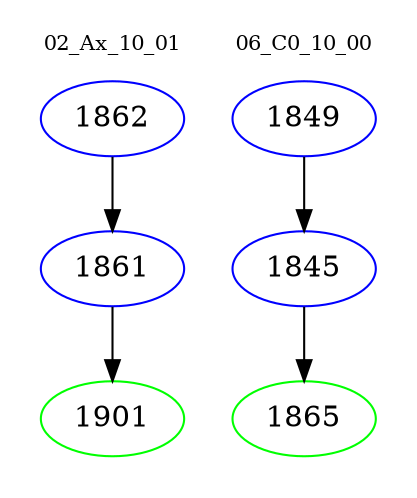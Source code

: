 digraph{
subgraph cluster_0 {
color = white
label = "02_Ax_10_01";
fontsize=10;
T0_1862 [label="1862", color="blue"]
T0_1862 -> T0_1861 [color="black"]
T0_1861 [label="1861", color="blue"]
T0_1861 -> T0_1901 [color="black"]
T0_1901 [label="1901", color="green"]
}
subgraph cluster_1 {
color = white
label = "06_C0_10_00";
fontsize=10;
T1_1849 [label="1849", color="blue"]
T1_1849 -> T1_1845 [color="black"]
T1_1845 [label="1845", color="blue"]
T1_1845 -> T1_1865 [color="black"]
T1_1865 [label="1865", color="green"]
}
}
